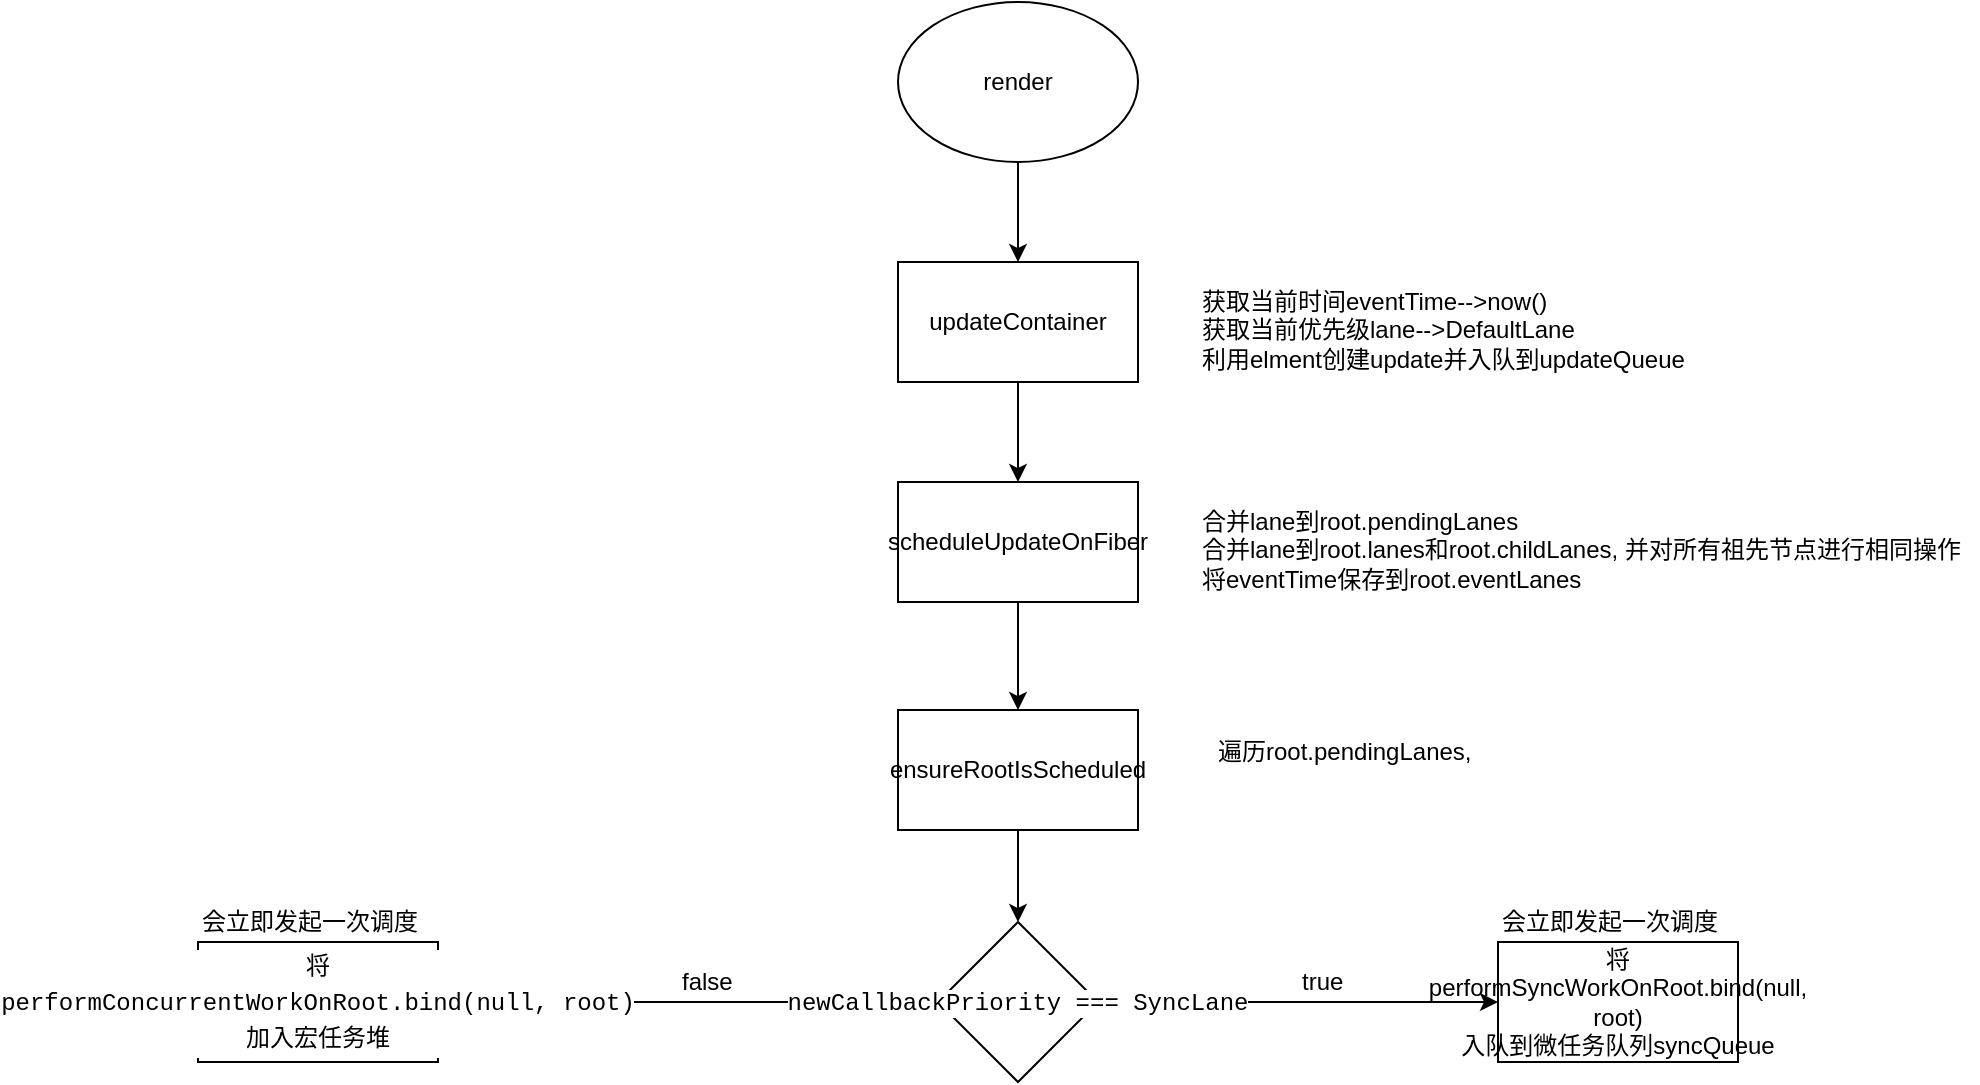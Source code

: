<mxfile version="12.2.4" pages="1"><diagram id="GMu8Os1BQZZQaSYFLR7_" name="第 1 页"><mxGraphModel dx="2191" dy="722" grid="1" gridSize="10" guides="1" tooltips="1" connect="1" arrows="1" fold="1" page="1" pageScale="1" pageWidth="827" pageHeight="1169" background="none" math="0" shadow="0"><root><mxCell id="0"/><mxCell id="1" parent="0"/><mxCell id="5" style="edgeStyle=orthogonalEdgeStyle;rounded=0;orthogonalLoop=1;jettySize=auto;html=1;entryX=0.5;entryY=0;entryDx=0;entryDy=0;" parent="1" source="2" target="3" edge="1"><mxGeometry relative="1" as="geometry"/></mxCell><mxCell id="2" value="render" style="ellipse;whiteSpace=wrap;html=1;" parent="1" vertex="1"><mxGeometry x="370" y="170" width="120" height="80" as="geometry"/></mxCell><mxCell id="6" style="edgeStyle=orthogonalEdgeStyle;rounded=0;orthogonalLoop=1;jettySize=auto;html=1;entryX=0.5;entryY=0;entryDx=0;entryDy=0;" parent="1" source="3" target="4" edge="1"><mxGeometry relative="1" as="geometry"/></mxCell><mxCell id="3" value="updateContainer" style="rounded=0;whiteSpace=wrap;html=1;" parent="1" vertex="1"><mxGeometry x="370" y="300" width="120" height="60" as="geometry"/></mxCell><mxCell id="9" style="edgeStyle=orthogonalEdgeStyle;rounded=0;orthogonalLoop=1;jettySize=auto;html=1;entryX=0.5;entryY=0;entryDx=0;entryDy=0;" parent="1" source="4" target="8" edge="1"><mxGeometry relative="1" as="geometry"/></mxCell><mxCell id="4" value="scheduleUpdateOnFiber" style="rounded=0;whiteSpace=wrap;html=1;" parent="1" vertex="1"><mxGeometry x="370" y="410" width="120" height="60" as="geometry"/></mxCell><mxCell id="11" style="edgeStyle=orthogonalEdgeStyle;rounded=0;orthogonalLoop=1;jettySize=auto;html=1;entryX=0.5;entryY=0;entryDx=0;entryDy=0;" parent="1" source="8" target="10" edge="1"><mxGeometry relative="1" as="geometry"/></mxCell><mxCell id="8" value="ensureRootIsScheduled" style="rounded=0;whiteSpace=wrap;html=1;" parent="1" vertex="1"><mxGeometry x="370" y="524" width="120" height="60" as="geometry"/></mxCell><mxCell id="14" style="edgeStyle=orthogonalEdgeStyle;rounded=0;orthogonalLoop=1;jettySize=auto;html=1;" parent="1" source="10" target="12" edge="1"><mxGeometry relative="1" as="geometry"/></mxCell><mxCell id="24" style="edgeStyle=orthogonalEdgeStyle;rounded=0;orthogonalLoop=1;jettySize=auto;html=1;fontColor=#000000;" parent="1" source="10" target="16" edge="1"><mxGeometry relative="1" as="geometry"/></mxCell><mxCell id="10" value="&lt;div style=&quot;font-family: &amp;#34;menlo&amp;#34; , &amp;#34;monaco&amp;#34; , &amp;#34;courier new&amp;#34; , monospace ; line-height: 18px ; white-space: pre&quot;&gt;&lt;span style=&quot;background-color: rgb(255 , 255 , 255)&quot;&gt;newCallbackPriority === SyncLane&lt;/span&gt;&lt;/div&gt;" style="rhombus;whiteSpace=wrap;html=1;" parent="1" vertex="1"><mxGeometry x="390" y="630" width="80" height="80" as="geometry"/></mxCell><mxCell id="12" value="将performSyncWorkOnRoot.bind(null, root)&lt;br&gt;入队到微任务队列syncQueue" style="rounded=0;whiteSpace=wrap;html=1;" parent="1" vertex="1"><mxGeometry x="670" y="640" width="120" height="60" as="geometry"/></mxCell><mxCell id="15" value="true" style="text;html=1;resizable=0;points=[];autosize=1;align=left;verticalAlign=top;spacingTop=-4;" parent="1" vertex="1"><mxGeometry x="570" y="650" width="40" height="20" as="geometry"/></mxCell><mxCell id="16" value="&lt;div style=&quot;font-family: &amp;#34;menlo&amp;#34; , &amp;#34;monaco&amp;#34; , &amp;#34;courier new&amp;#34; , monospace ; line-height: 18px ; white-space: pre&quot;&gt;将&lt;/div&gt;&lt;div style=&quot;font-family: &amp;#34;menlo&amp;#34; , &amp;#34;monaco&amp;#34; , &amp;#34;courier new&amp;#34; , monospace ; line-height: 18px ; white-space: pre&quot;&gt;&lt;span&gt;performConcurrentWorkOnRoot&lt;/span&gt;.&lt;span&gt;bind&lt;/span&gt;(&lt;span&gt;null&lt;/span&gt;, &lt;span&gt;root&lt;/span&gt;)&lt;/div&gt;&lt;div style=&quot;font-family: &amp;#34;menlo&amp;#34; , &amp;#34;monaco&amp;#34; , &amp;#34;courier new&amp;#34; , monospace ; line-height: 18px ; white-space: pre&quot;&gt;加入宏任务堆&lt;/div&gt;" style="rounded=0;whiteSpace=wrap;html=1;fontColor=#000000;labelBackgroundColor=#ffffff;" parent="1" vertex="1"><mxGeometry x="20" y="640" width="120" height="60" as="geometry"/></mxCell><mxCell id="18" value="false&lt;br&gt;" style="text;html=1;resizable=0;points=[];autosize=1;align=left;verticalAlign=top;spacingTop=-4;" parent="1" vertex="1"><mxGeometry x="260" y="650" width="40" height="20" as="geometry"/></mxCell><mxCell id="19" value="会立即发起一次调度" style="text;html=1;resizable=0;points=[];autosize=1;align=left;verticalAlign=top;spacingTop=-4;fontColor=#000000;" parent="1" vertex="1"><mxGeometry x="670" y="620" width="120" height="20" as="geometry"/></mxCell><mxCell id="20" value="会立即发起一次调度" style="text;html=1;resizable=0;points=[];autosize=1;align=left;verticalAlign=top;spacingTop=-4;fontColor=#000000;" parent="1" vertex="1"><mxGeometry x="20" y="620" width="120" height="20" as="geometry"/></mxCell><mxCell id="30" value="获取当前时间eventTime--&amp;gt;now()&lt;br&gt;获取当前优先级lane--&amp;gt;DefaultLane&lt;br&gt;利用elment创建update并入队到updateQueue" style="text;html=1;resizable=0;points=[];autosize=1;align=left;verticalAlign=top;spacingTop=-4;fontColor=#000000;" parent="1" vertex="1"><mxGeometry x="520" y="310" width="260" height="40" as="geometry"/></mxCell><mxCell id="31" value="合并lane到root.pendingLanes&lt;br&gt;合并lane到root.lanes和root.childLanes, 并对所有祖先节点进行相同操作&lt;br&gt;将eventTime保存到root.eventLanes" style="text;html=1;resizable=0;points=[];autosize=1;align=left;verticalAlign=top;spacingTop=-4;fontColor=#000000;" parent="1" vertex="1"><mxGeometry x="520" y="420" width="390" height="40" as="geometry"/></mxCell><mxCell id="32" value="遍历root.pendingLanes,&amp;nbsp;" style="text;html=1;resizable=0;points=[];autosize=1;align=left;verticalAlign=top;spacingTop=-4;fontColor=#000000;" vertex="1" parent="1"><mxGeometry x="528" y="535" width="150" height="20" as="geometry"/></mxCell></root></mxGraphModel></diagram></mxfile>